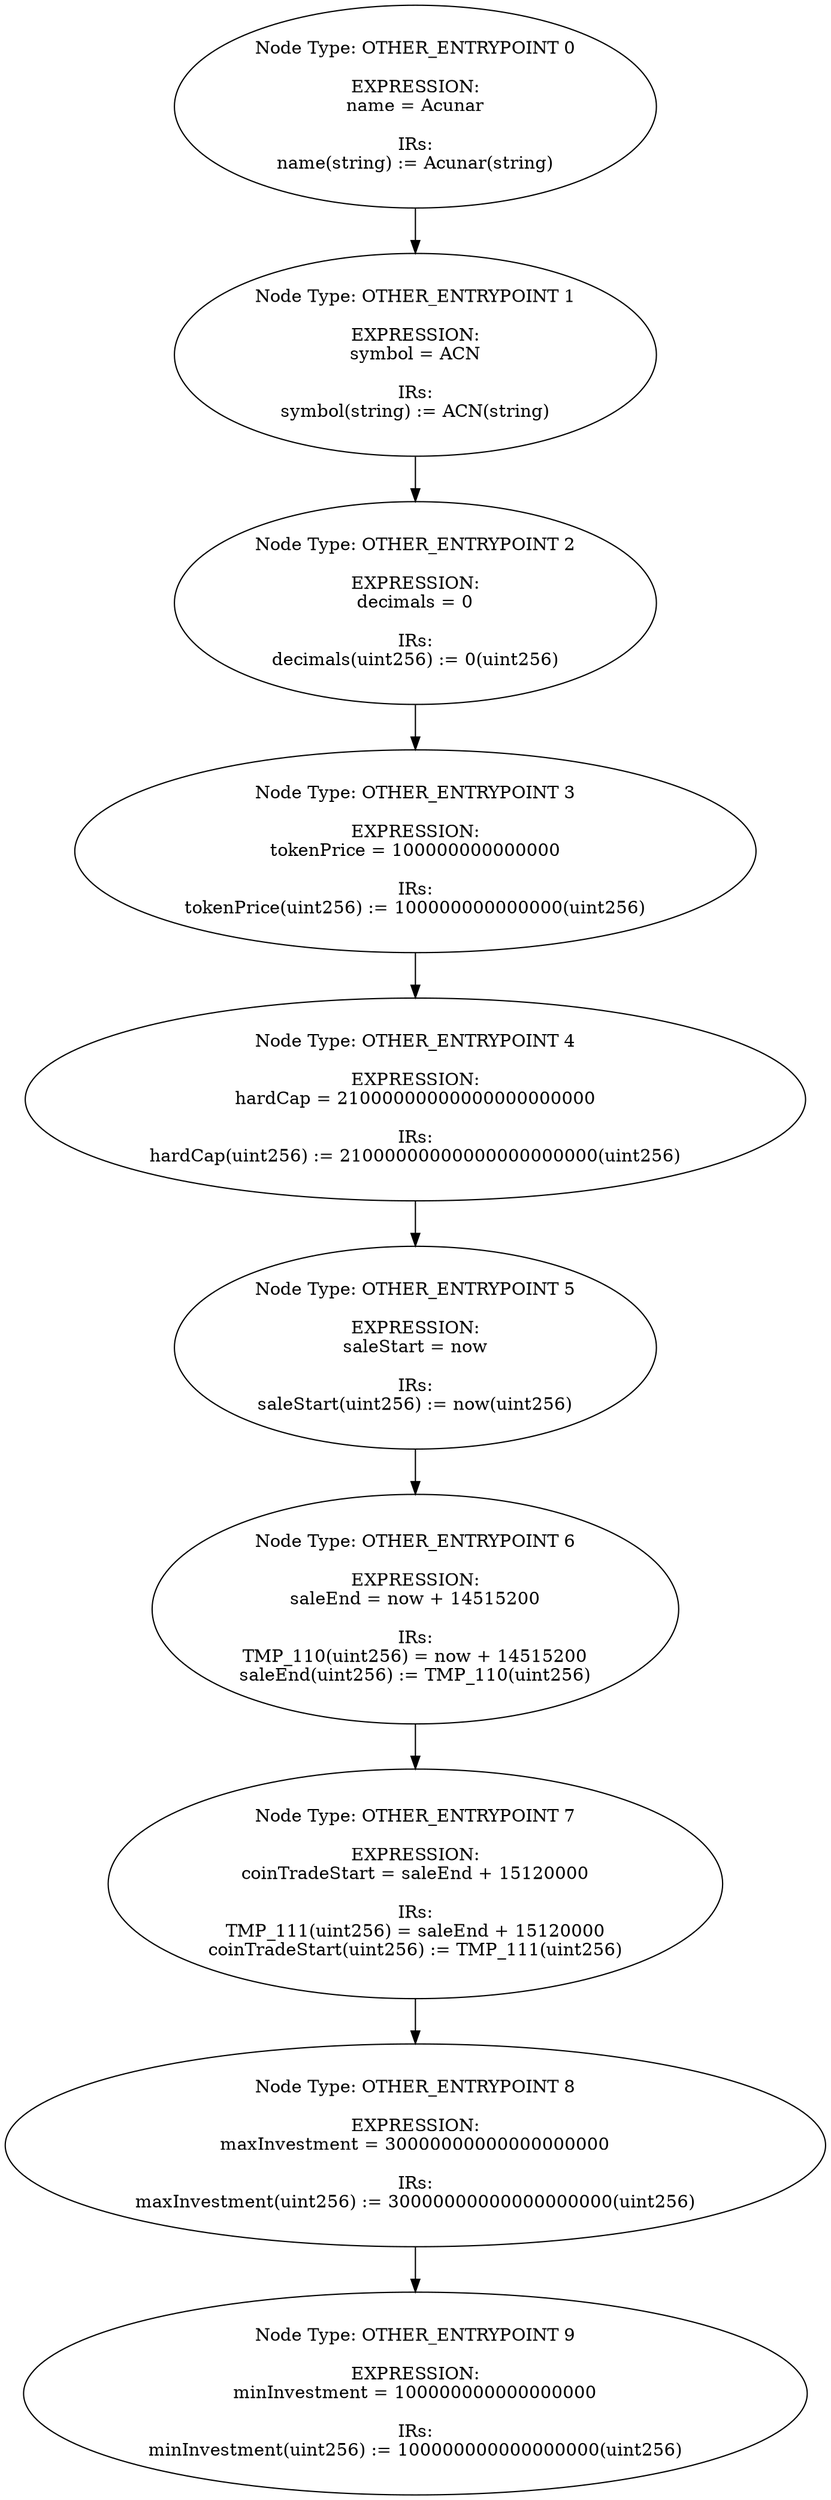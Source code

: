 digraph{
0[label="Node Type: OTHER_ENTRYPOINT 0

EXPRESSION:
name = Acunar

IRs:
name(string) := Acunar(string)"];
0->1;
1[label="Node Type: OTHER_ENTRYPOINT 1

EXPRESSION:
symbol = ACN

IRs:
symbol(string) := ACN(string)"];
1->2;
2[label="Node Type: OTHER_ENTRYPOINT 2

EXPRESSION:
decimals = 0

IRs:
decimals(uint256) := 0(uint256)"];
2->3;
3[label="Node Type: OTHER_ENTRYPOINT 3

EXPRESSION:
tokenPrice = 100000000000000

IRs:
tokenPrice(uint256) := 100000000000000(uint256)"];
3->4;
4[label="Node Type: OTHER_ENTRYPOINT 4

EXPRESSION:
hardCap = 21000000000000000000000

IRs:
hardCap(uint256) := 21000000000000000000000(uint256)"];
4->5;
5[label="Node Type: OTHER_ENTRYPOINT 5

EXPRESSION:
saleStart = now

IRs:
saleStart(uint256) := now(uint256)"];
5->6;
6[label="Node Type: OTHER_ENTRYPOINT 6

EXPRESSION:
saleEnd = now + 14515200

IRs:
TMP_110(uint256) = now + 14515200
saleEnd(uint256) := TMP_110(uint256)"];
6->7;
7[label="Node Type: OTHER_ENTRYPOINT 7

EXPRESSION:
coinTradeStart = saleEnd + 15120000

IRs:
TMP_111(uint256) = saleEnd + 15120000
coinTradeStart(uint256) := TMP_111(uint256)"];
7->8;
8[label="Node Type: OTHER_ENTRYPOINT 8

EXPRESSION:
maxInvestment = 30000000000000000000

IRs:
maxInvestment(uint256) := 30000000000000000000(uint256)"];
8->9;
9[label="Node Type: OTHER_ENTRYPOINT 9

EXPRESSION:
minInvestment = 100000000000000000

IRs:
minInvestment(uint256) := 100000000000000000(uint256)"];
}

